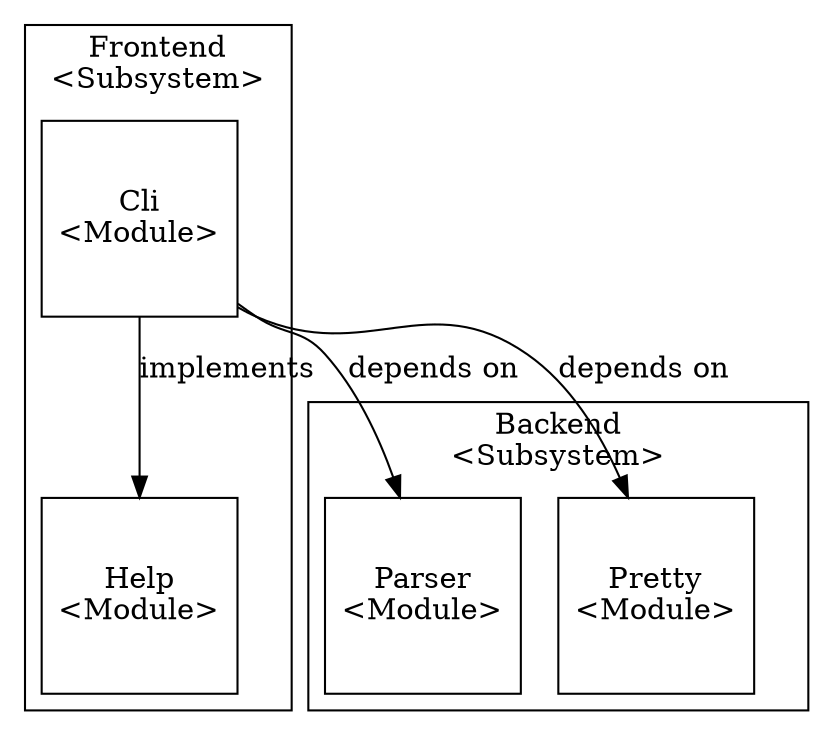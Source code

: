 strict digraph {
compound=true;
subgraph cluster_Frontend {
Frontend [shape=point,style=invis,height=0,width=0];    "Cli"[label="Cli
<Module>",shape="square",];
    "Help"[label="Help
<Module>",shape="square",];
label="Frontend\n<Subsystem>";labelloc="t";
shape="tullball";
}
subgraph cluster_Backend {
Backend [shape=point,style=invis,height=0,width=0];    "Parser"[label="Parser
<Module>",shape="square",];
    "Pretty"[label="Pretty
<Module>",shape="square",];
label="Backend\n<Subsystem>";labelloc="t";
shape="tullball";
}
"Cli" -> "Help"[label="implements",style="solid",dir=both,arrowtail=none,arrowhead=normal,];
"Cli" -> "Parser"[label="depends on",style="solid",dir=both,arrowtail=none,arrowhead=normal,];
"Cli" -> "Pretty"[label="depends on",style="solid",dir=both,arrowtail=none,arrowhead=normal,];
}

